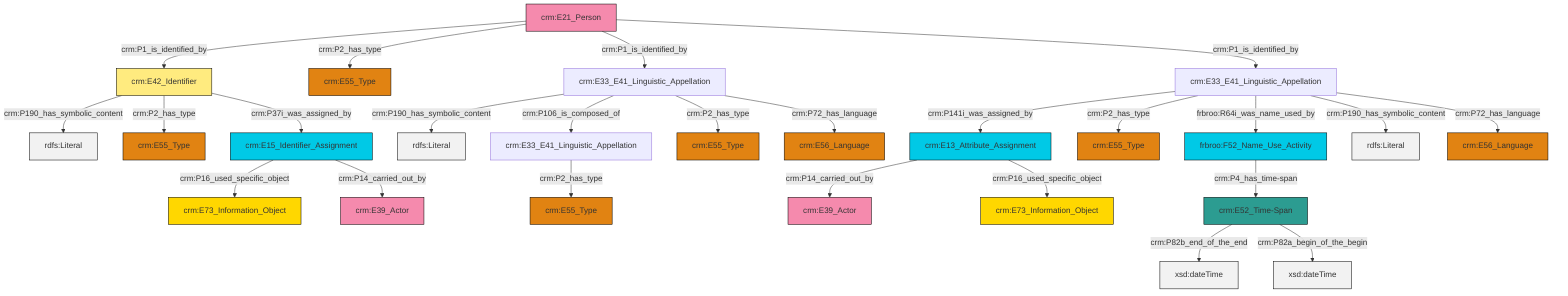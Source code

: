 graph TD
classDef Literal fill:#f2f2f2,stroke:#000000;
classDef CRM_Entity fill:#FFFFFF,stroke:#000000;
classDef Temporal_Entity fill:#00C9E6, stroke:#000000;
classDef Type fill:#E18312, stroke:#000000;
classDef Time-Span fill:#2C9C91, stroke:#000000;
classDef Appellation fill:#FFEB7F, stroke:#000000;
classDef Place fill:#008836, stroke:#000000;
classDef Persistent_Item fill:#B266B2, stroke:#000000;
classDef Conceptual_Object fill:#FFD700, stroke:#000000;
classDef Physical_Thing fill:#D2B48C, stroke:#000000;
classDef Actor fill:#f58aad, stroke:#000000;
classDef PC_Classes fill:#4ce600, stroke:#000000;
classDef Multi fill:#cccccc,stroke:#000000;

2["frbroo:F52_Name_Use_Activity"]:::Temporal_Entity -->|crm:P4_has_time-span| 3["crm:E52_Time-Span"]:::Time-Span
6["crm:E33_E41_Linguistic_Appellation"]:::Default -->|crm:P141i_was_assigned_by| 0["crm:E13_Attribute_Assignment"]:::Temporal_Entity
3["crm:E52_Time-Span"]:::Time-Span -->|crm:P82b_end_of_the_end| 13[xsd:dateTime]:::Literal
18["crm:E21_Person"]:::Actor -->|crm:P1_is_identified_by| 7["crm:E42_Identifier"]:::Appellation
20["crm:E15_Identifier_Assignment"]:::Temporal_Entity -->|crm:P16_used_specific_object| 21["crm:E73_Information_Object"]:::Conceptual_Object
18["crm:E21_Person"]:::Actor -->|crm:P2_has_type| 22["crm:E55_Type"]:::Type
14["crm:E33_E41_Linguistic_Appellation"]:::Default -->|crm:P190_has_symbolic_content| 24[rdfs:Literal]:::Literal
20["crm:E15_Identifier_Assignment"]:::Temporal_Entity -->|crm:P14_carried_out_by| 11["crm:E39_Actor"]:::Actor
6["crm:E33_E41_Linguistic_Appellation"]:::Default -->|crm:P2_has_type| 30["crm:E55_Type"]:::Type
14["crm:E33_E41_Linguistic_Appellation"]:::Default -->|crm:P106_is_composed_of| 31["crm:E33_E41_Linguistic_Appellation"]:::Default
7["crm:E42_Identifier"]:::Appellation -->|crm:P190_has_symbolic_content| 34[rdfs:Literal]:::Literal
18["crm:E21_Person"]:::Actor -->|crm:P1_is_identified_by| 14["crm:E33_E41_Linguistic_Appellation"]:::Default
6["crm:E33_E41_Linguistic_Appellation"]:::Default -->|frbroo:R64i_was_name_used_by| 2["frbroo:F52_Name_Use_Activity"]:::Temporal_Entity
0["crm:E13_Attribute_Assignment"]:::Temporal_Entity -->|crm:P14_carried_out_by| 36["crm:E39_Actor"]:::Actor
7["crm:E42_Identifier"]:::Appellation -->|crm:P2_has_type| 25["crm:E55_Type"]:::Type
7["crm:E42_Identifier"]:::Appellation -->|crm:P37i_was_assigned_by| 20["crm:E15_Identifier_Assignment"]:::Temporal_Entity
0["crm:E13_Attribute_Assignment"]:::Temporal_Entity -->|crm:P16_used_specific_object| 27["crm:E73_Information_Object"]:::Conceptual_Object
3["crm:E52_Time-Span"]:::Time-Span -->|crm:P82a_begin_of_the_begin| 39[xsd:dateTime]:::Literal
14["crm:E33_E41_Linguistic_Appellation"]:::Default -->|crm:P2_has_type| 16["crm:E55_Type"]:::Type
14["crm:E33_E41_Linguistic_Appellation"]:::Default -->|crm:P72_has_language| 9["crm:E56_Language"]:::Type
18["crm:E21_Person"]:::Actor -->|crm:P1_is_identified_by| 6["crm:E33_E41_Linguistic_Appellation"]:::Default
6["crm:E33_E41_Linguistic_Appellation"]:::Default -->|crm:P190_has_symbolic_content| 46[rdfs:Literal]:::Literal
31["crm:E33_E41_Linguistic_Appellation"]:::Default -->|crm:P2_has_type| 44["crm:E55_Type"]:::Type
6["crm:E33_E41_Linguistic_Appellation"]:::Default -->|crm:P72_has_language| 4["crm:E56_Language"]:::Type